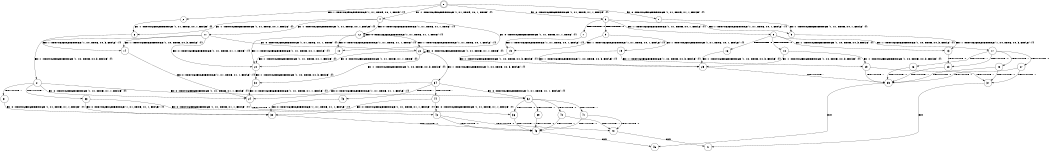 digraph BCG {
size = "7, 10.5";
center = TRUE;
node [shape = circle];
0 [peripheries = 2];
0 -> 1 [label = "EX !0 !ATOMIC_EXCH_BRANCH (1, +1, TRUE, +1, 1, FALSE) !{}"];
0 -> 2 [label = "EX !1 !ATOMIC_EXCH_BRANCH (1, +1, TRUE, +0, 1, TRUE) !{}"];
0 -> 3 [label = "EX !0 !ATOMIC_EXCH_BRANCH (1, +1, TRUE, +1, 1, FALSE) !{}"];
0 -> 4 [label = "EX !1 !ATOMIC_EXCH_BRANCH (1, +1, TRUE, +0, 1, TRUE) !{}"];
1 -> 5 [label = "EX !1 !ATOMIC_EXCH_BRANCH (1, +1, TRUE, +0, 1, FALSE) !{}"];
2 -> 6 [label = "EX !1 !ATOMIC_EXCH_BRANCH (1, +1, TRUE, +0, 1, FALSE) !{}"];
3 -> 5 [label = "EX !1 !ATOMIC_EXCH_BRANCH (1, +1, TRUE, +0, 1, FALSE) !{}"];
3 -> 7 [label = "TERMINATE !0"];
3 -> 8 [label = "EX !1 !ATOMIC_EXCH_BRANCH (1, +1, TRUE, +0, 1, FALSE) !{}"];
3 -> 9 [label = "TERMINATE !0"];
4 -> 6 [label = "EX !1 !ATOMIC_EXCH_BRANCH (1, +1, TRUE, +0, 1, FALSE) !{}"];
4 -> 10 [label = "EX !0 !ATOMIC_EXCH_BRANCH (1, +1, TRUE, +1, 1, TRUE) !{}"];
4 -> 11 [label = "EX !1 !ATOMIC_EXCH_BRANCH (1, +1, TRUE, +0, 1, FALSE) !{}"];
4 -> 12 [label = "EX !0 !ATOMIC_EXCH_BRANCH (1, +1, TRUE, +1, 1, TRUE) !{}"];
5 -> 13 [label = "EX !1 !ATOMIC_EXCH_BRANCH (1, +0, TRUE, +0, 3, FALSE) !{}"];
6 -> 14 [label = "EX !1 !ATOMIC_EXCH_BRANCH (1, +0, TRUE, +0, 3, FALSE) !{}"];
7 -> 15 [label = "EX !1 !ATOMIC_EXCH_BRANCH (1, +1, TRUE, +0, 1, FALSE) !{}"];
8 -> 13 [label = "EX !1 !ATOMIC_EXCH_BRANCH (1, +0, TRUE, +0, 3, FALSE) !{}"];
8 -> 16 [label = "TERMINATE !0"];
8 -> 17 [label = "EX !1 !ATOMIC_EXCH_BRANCH (1, +0, TRUE, +0, 3, FALSE) !{}"];
8 -> 18 [label = "TERMINATE !0"];
9 -> 15 [label = "EX !1 !ATOMIC_EXCH_BRANCH (1, +1, TRUE, +0, 1, FALSE) !{}"];
9 -> 19 [label = "EX !1 !ATOMIC_EXCH_BRANCH (1, +1, TRUE, +0, 1, FALSE) !{}"];
10 -> 20 [label = "EX !1 !ATOMIC_EXCH_BRANCH (1, +1, TRUE, +0, 1, FALSE) !{}"];
11 -> 14 [label = "EX !1 !ATOMIC_EXCH_BRANCH (1, +0, TRUE, +0, 3, FALSE) !{}"];
11 -> 20 [label = "EX !0 !ATOMIC_EXCH_BRANCH (1, +1, TRUE, +1, 1, TRUE) !{}"];
11 -> 21 [label = "EX !1 !ATOMIC_EXCH_BRANCH (1, +0, TRUE, +0, 3, FALSE) !{}"];
11 -> 22 [label = "EX !0 !ATOMIC_EXCH_BRANCH (1, +1, TRUE, +1, 1, TRUE) !{}"];
12 -> 10 [label = "EX !0 !ATOMIC_EXCH_BRANCH (1, +1, TRUE, +1, 1, TRUE) !{}"];
12 -> 20 [label = "EX !1 !ATOMIC_EXCH_BRANCH (1, +1, TRUE, +0, 1, FALSE) !{}"];
12 -> 12 [label = "EX !0 !ATOMIC_EXCH_BRANCH (1, +1, TRUE, +1, 1, TRUE) !{}"];
12 -> 22 [label = "EX !1 !ATOMIC_EXCH_BRANCH (1, +1, TRUE, +0, 1, FALSE) !{}"];
13 -> 23 [label = "TERMINATE !0"];
14 -> 24 [label = "EX !0 !ATOMIC_EXCH_BRANCH (1, +1, TRUE, +1, 1, FALSE) !{}"];
15 -> 25 [label = "EX !1 !ATOMIC_EXCH_BRANCH (1, +0, TRUE, +0, 3, FALSE) !{}"];
16 -> 25 [label = "EX !1 !ATOMIC_EXCH_BRANCH (1, +0, TRUE, +0, 3, FALSE) !{}"];
17 -> 23 [label = "TERMINATE !0"];
17 -> 26 [label = "TERMINATE !1"];
17 -> 27 [label = "TERMINATE !0"];
17 -> 28 [label = "TERMINATE !1"];
18 -> 25 [label = "EX !1 !ATOMIC_EXCH_BRANCH (1, +0, TRUE, +0, 3, FALSE) !{}"];
18 -> 29 [label = "EX !1 !ATOMIC_EXCH_BRANCH (1, +0, TRUE, +0, 3, FALSE) !{}"];
19 -> 25 [label = "EX !1 !ATOMIC_EXCH_BRANCH (1, +0, TRUE, +0, 3, FALSE) !{}"];
19 -> 29 [label = "EX !1 !ATOMIC_EXCH_BRANCH (1, +0, TRUE, +0, 3, FALSE) !{}"];
20 -> 30 [label = "EX !1 !ATOMIC_EXCH_BRANCH (1, +0, TRUE, +0, 3, FALSE) !{}"];
21 -> 24 [label = "EX !0 !ATOMIC_EXCH_BRANCH (1, +1, TRUE, +1, 1, FALSE) !{}"];
21 -> 31 [label = "TERMINATE !1"];
21 -> 32 [label = "EX !0 !ATOMIC_EXCH_BRANCH (1, +1, TRUE, +1, 1, FALSE) !{}"];
21 -> 33 [label = "TERMINATE !1"];
22 -> 20 [label = "EX !0 !ATOMIC_EXCH_BRANCH (1, +1, TRUE, +1, 1, TRUE) !{}"];
22 -> 30 [label = "EX !1 !ATOMIC_EXCH_BRANCH (1, +0, TRUE, +0, 3, FALSE) !{}"];
22 -> 22 [label = "EX !0 !ATOMIC_EXCH_BRANCH (1, +1, TRUE, +1, 1, TRUE) !{}"];
22 -> 34 [label = "EX !1 !ATOMIC_EXCH_BRANCH (1, +0, TRUE, +0, 3, FALSE) !{}"];
23 -> 35 [label = "TERMINATE !1"];
24 -> 36 [label = "TERMINATE !0"];
25 -> 35 [label = "TERMINATE !1"];
26 -> 35 [label = "TERMINATE !0"];
27 -> 35 [label = "TERMINATE !1"];
27 -> 37 [label = "TERMINATE !1"];
28 -> 35 [label = "TERMINATE !0"];
28 -> 37 [label = "TERMINATE !0"];
29 -> 35 [label = "TERMINATE !1"];
29 -> 37 [label = "TERMINATE !1"];
30 -> 24 [label = "EX !0 !ATOMIC_EXCH_BRANCH (1, +1, TRUE, +1, 1, FALSE) !{}"];
31 -> 38 [label = "EX !0 !ATOMIC_EXCH_BRANCH (1, +1, TRUE, +1, 1, FALSE) !{}"];
32 -> 36 [label = "TERMINATE !0"];
32 -> 39 [label = "TERMINATE !1"];
32 -> 40 [label = "TERMINATE !0"];
32 -> 41 [label = "TERMINATE !1"];
33 -> 38 [label = "EX !0 !ATOMIC_EXCH_BRANCH (1, +1, TRUE, +1, 1, FALSE) !{}"];
33 -> 42 [label = "EX !0 !ATOMIC_EXCH_BRANCH (1, +1, TRUE, +1, 1, FALSE) !{}"];
34 -> 24 [label = "EX !0 !ATOMIC_EXCH_BRANCH (1, +1, TRUE, +1, 1, FALSE) !{}"];
34 -> 43 [label = "TERMINATE !1"];
34 -> 32 [label = "EX !0 !ATOMIC_EXCH_BRANCH (1, +1, TRUE, +1, 1, FALSE) !{}"];
34 -> 44 [label = "TERMINATE !1"];
35 -> 45 [label = "exit"];
36 -> 46 [label = "TERMINATE !1"];
37 -> 47 [label = "exit"];
38 -> 46 [label = "TERMINATE !0"];
39 -> 46 [label = "TERMINATE !0"];
40 -> 46 [label = "TERMINATE !1"];
40 -> 48 [label = "TERMINATE !1"];
41 -> 46 [label = "TERMINATE !0"];
41 -> 48 [label = "TERMINATE !0"];
42 -> 46 [label = "TERMINATE !0"];
42 -> 48 [label = "TERMINATE !0"];
43 -> 38 [label = "EX !0 !ATOMIC_EXCH_BRANCH (1, +1, TRUE, +1, 1, FALSE) !{}"];
44 -> 38 [label = "EX !0 !ATOMIC_EXCH_BRANCH (1, +1, TRUE, +1, 1, FALSE) !{}"];
44 -> 42 [label = "EX !0 !ATOMIC_EXCH_BRANCH (1, +1, TRUE, +1, 1, FALSE) !{}"];
46 -> 45 [label = "exit"];
48 -> 47 [label = "exit"];
}
